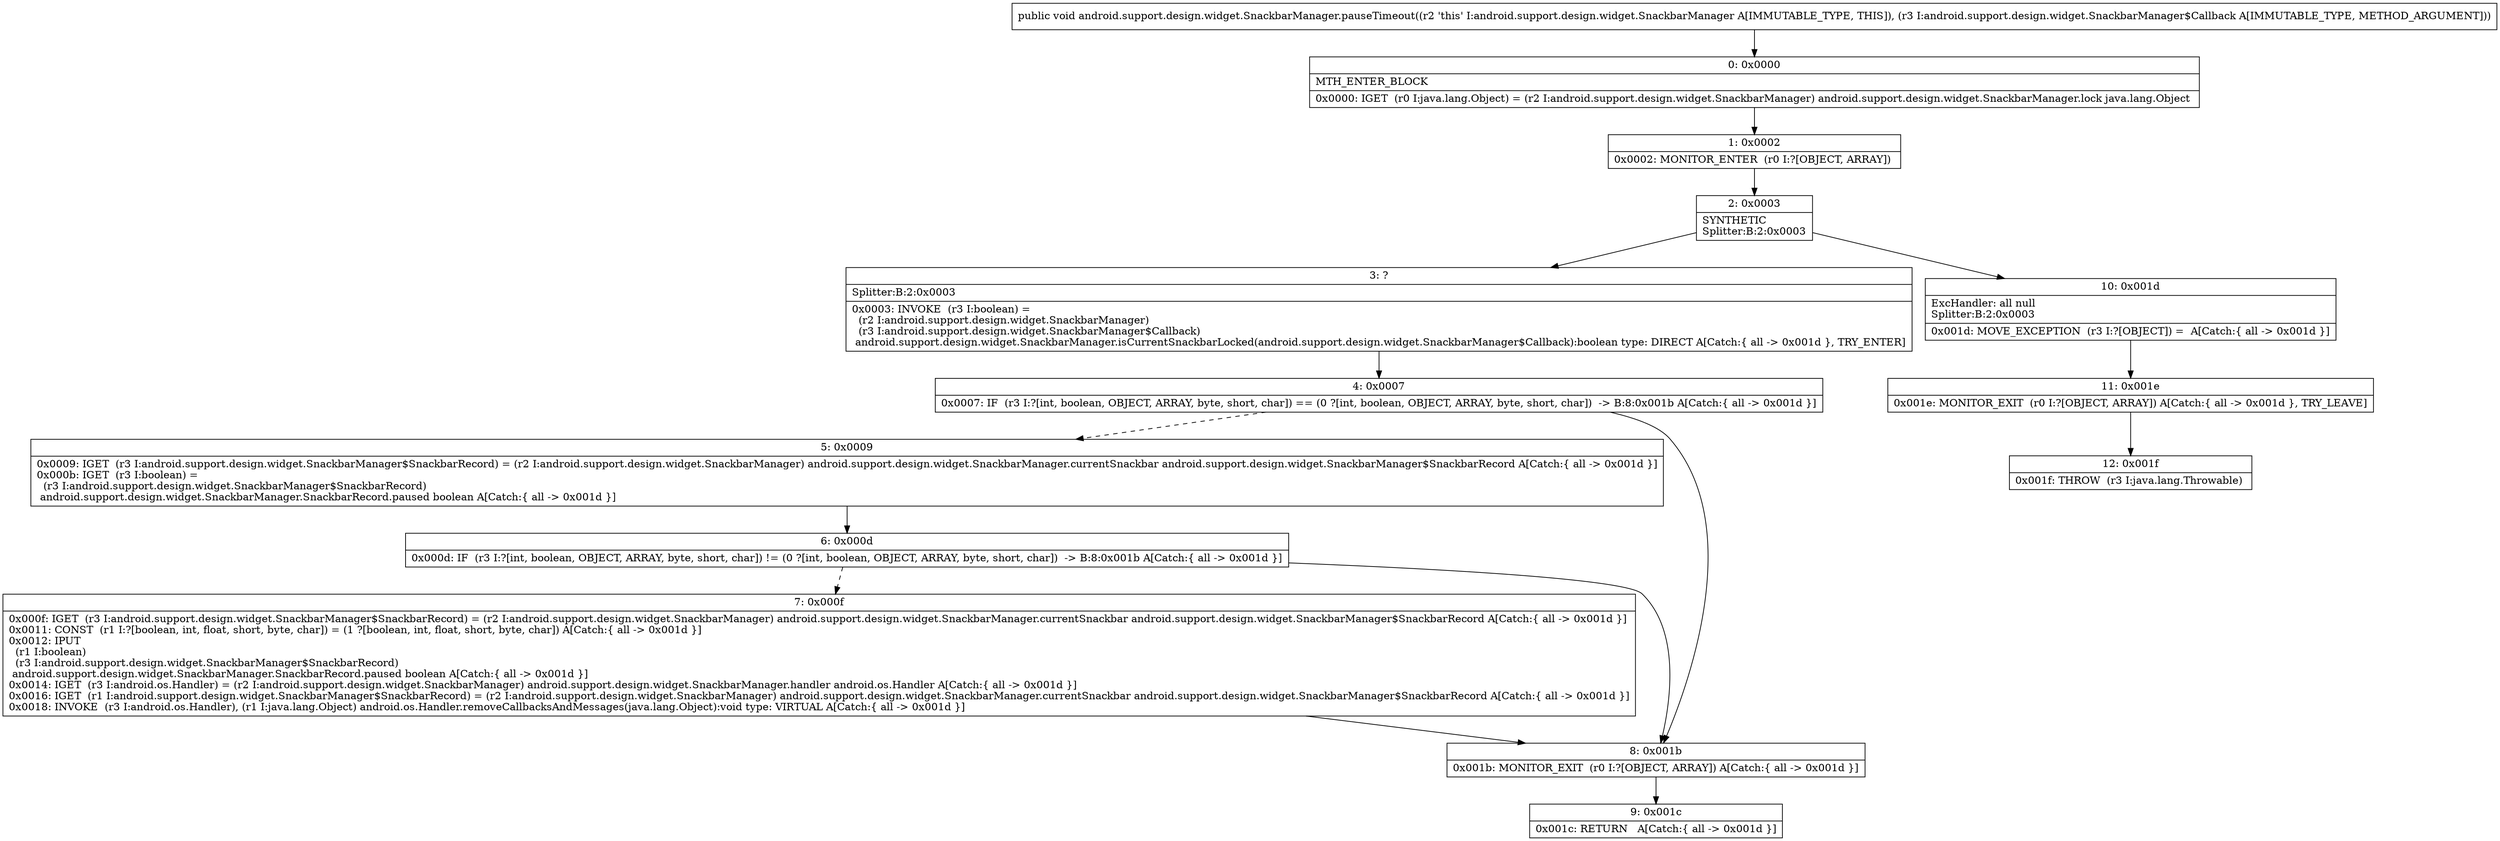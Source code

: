 digraph "CFG forandroid.support.design.widget.SnackbarManager.pauseTimeout(Landroid\/support\/design\/widget\/SnackbarManager$Callback;)V" {
Node_0 [shape=record,label="{0\:\ 0x0000|MTH_ENTER_BLOCK\l|0x0000: IGET  (r0 I:java.lang.Object) = (r2 I:android.support.design.widget.SnackbarManager) android.support.design.widget.SnackbarManager.lock java.lang.Object \l}"];
Node_1 [shape=record,label="{1\:\ 0x0002|0x0002: MONITOR_ENTER  (r0 I:?[OBJECT, ARRAY]) \l}"];
Node_2 [shape=record,label="{2\:\ 0x0003|SYNTHETIC\lSplitter:B:2:0x0003\l}"];
Node_3 [shape=record,label="{3\:\ ?|Splitter:B:2:0x0003\l|0x0003: INVOKE  (r3 I:boolean) = \l  (r2 I:android.support.design.widget.SnackbarManager)\l  (r3 I:android.support.design.widget.SnackbarManager$Callback)\l android.support.design.widget.SnackbarManager.isCurrentSnackbarLocked(android.support.design.widget.SnackbarManager$Callback):boolean type: DIRECT A[Catch:\{ all \-\> 0x001d \}, TRY_ENTER]\l}"];
Node_4 [shape=record,label="{4\:\ 0x0007|0x0007: IF  (r3 I:?[int, boolean, OBJECT, ARRAY, byte, short, char]) == (0 ?[int, boolean, OBJECT, ARRAY, byte, short, char])  \-\> B:8:0x001b A[Catch:\{ all \-\> 0x001d \}]\l}"];
Node_5 [shape=record,label="{5\:\ 0x0009|0x0009: IGET  (r3 I:android.support.design.widget.SnackbarManager$SnackbarRecord) = (r2 I:android.support.design.widget.SnackbarManager) android.support.design.widget.SnackbarManager.currentSnackbar android.support.design.widget.SnackbarManager$SnackbarRecord A[Catch:\{ all \-\> 0x001d \}]\l0x000b: IGET  (r3 I:boolean) = \l  (r3 I:android.support.design.widget.SnackbarManager$SnackbarRecord)\l android.support.design.widget.SnackbarManager.SnackbarRecord.paused boolean A[Catch:\{ all \-\> 0x001d \}]\l}"];
Node_6 [shape=record,label="{6\:\ 0x000d|0x000d: IF  (r3 I:?[int, boolean, OBJECT, ARRAY, byte, short, char]) != (0 ?[int, boolean, OBJECT, ARRAY, byte, short, char])  \-\> B:8:0x001b A[Catch:\{ all \-\> 0x001d \}]\l}"];
Node_7 [shape=record,label="{7\:\ 0x000f|0x000f: IGET  (r3 I:android.support.design.widget.SnackbarManager$SnackbarRecord) = (r2 I:android.support.design.widget.SnackbarManager) android.support.design.widget.SnackbarManager.currentSnackbar android.support.design.widget.SnackbarManager$SnackbarRecord A[Catch:\{ all \-\> 0x001d \}]\l0x0011: CONST  (r1 I:?[boolean, int, float, short, byte, char]) = (1 ?[boolean, int, float, short, byte, char]) A[Catch:\{ all \-\> 0x001d \}]\l0x0012: IPUT  \l  (r1 I:boolean)\l  (r3 I:android.support.design.widget.SnackbarManager$SnackbarRecord)\l android.support.design.widget.SnackbarManager.SnackbarRecord.paused boolean A[Catch:\{ all \-\> 0x001d \}]\l0x0014: IGET  (r3 I:android.os.Handler) = (r2 I:android.support.design.widget.SnackbarManager) android.support.design.widget.SnackbarManager.handler android.os.Handler A[Catch:\{ all \-\> 0x001d \}]\l0x0016: IGET  (r1 I:android.support.design.widget.SnackbarManager$SnackbarRecord) = (r2 I:android.support.design.widget.SnackbarManager) android.support.design.widget.SnackbarManager.currentSnackbar android.support.design.widget.SnackbarManager$SnackbarRecord A[Catch:\{ all \-\> 0x001d \}]\l0x0018: INVOKE  (r3 I:android.os.Handler), (r1 I:java.lang.Object) android.os.Handler.removeCallbacksAndMessages(java.lang.Object):void type: VIRTUAL A[Catch:\{ all \-\> 0x001d \}]\l}"];
Node_8 [shape=record,label="{8\:\ 0x001b|0x001b: MONITOR_EXIT  (r0 I:?[OBJECT, ARRAY]) A[Catch:\{ all \-\> 0x001d \}]\l}"];
Node_9 [shape=record,label="{9\:\ 0x001c|0x001c: RETURN   A[Catch:\{ all \-\> 0x001d \}]\l}"];
Node_10 [shape=record,label="{10\:\ 0x001d|ExcHandler: all null\lSplitter:B:2:0x0003\l|0x001d: MOVE_EXCEPTION  (r3 I:?[OBJECT]) =  A[Catch:\{ all \-\> 0x001d \}]\l}"];
Node_11 [shape=record,label="{11\:\ 0x001e|0x001e: MONITOR_EXIT  (r0 I:?[OBJECT, ARRAY]) A[Catch:\{ all \-\> 0x001d \}, TRY_LEAVE]\l}"];
Node_12 [shape=record,label="{12\:\ 0x001f|0x001f: THROW  (r3 I:java.lang.Throwable) \l}"];
MethodNode[shape=record,label="{public void android.support.design.widget.SnackbarManager.pauseTimeout((r2 'this' I:android.support.design.widget.SnackbarManager A[IMMUTABLE_TYPE, THIS]), (r3 I:android.support.design.widget.SnackbarManager$Callback A[IMMUTABLE_TYPE, METHOD_ARGUMENT])) }"];
MethodNode -> Node_0;
Node_0 -> Node_1;
Node_1 -> Node_2;
Node_2 -> Node_3;
Node_2 -> Node_10;
Node_3 -> Node_4;
Node_4 -> Node_5[style=dashed];
Node_4 -> Node_8;
Node_5 -> Node_6;
Node_6 -> Node_7[style=dashed];
Node_6 -> Node_8;
Node_7 -> Node_8;
Node_8 -> Node_9;
Node_10 -> Node_11;
Node_11 -> Node_12;
}

